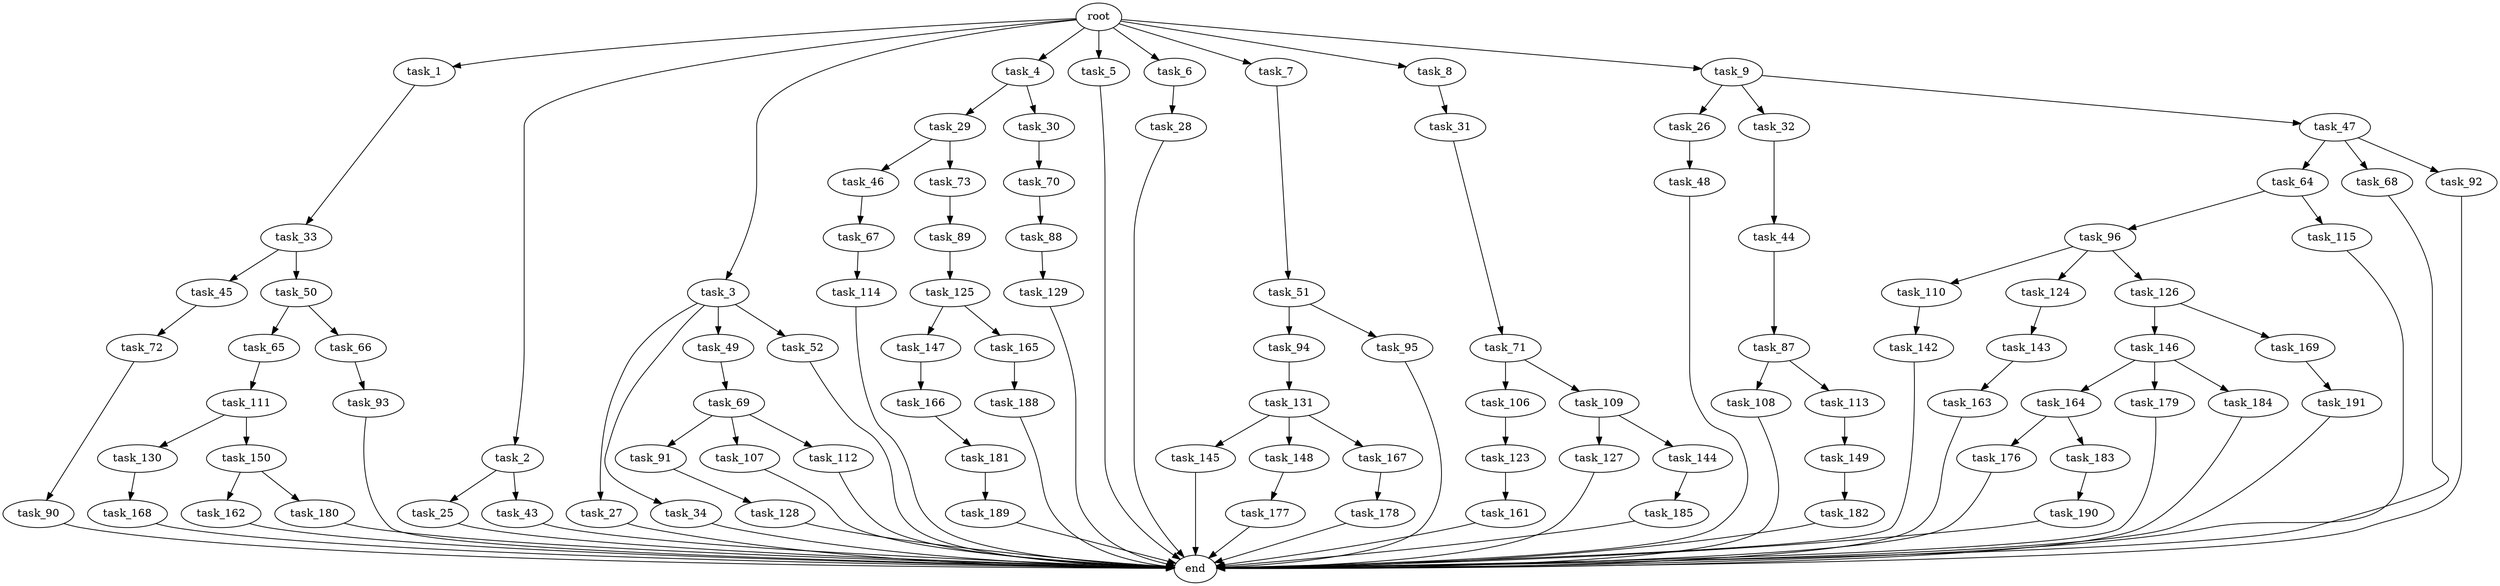 digraph G {
  root [size="0.000000"];
  task_1 [size="2.048000"];
  task_2 [size="2.048000"];
  task_3 [size="2.048000"];
  task_4 [size="2.048000"];
  task_5 [size="2.048000"];
  task_6 [size="2.048000"];
  task_7 [size="2.048000"];
  task_8 [size="2.048000"];
  task_9 [size="2.048000"];
  task_25 [size="841813590.016000"];
  task_26 [size="841813590.016000"];
  task_27 [size="154618822.656000"];
  task_28 [size="618475290.624000"];
  task_29 [size="1717986918.400000"];
  task_30 [size="1717986918.400000"];
  task_31 [size="274877906.944000"];
  task_32 [size="841813590.016000"];
  task_33 [size="618475290.624000"];
  task_34 [size="154618822.656000"];
  task_43 [size="841813590.016000"];
  task_44 [size="1099511627.776000"];
  task_45 [size="154618822.656000"];
  task_46 [size="274877906.944000"];
  task_47 [size="841813590.016000"];
  task_48 [size="274877906.944000"];
  task_49 [size="154618822.656000"];
  task_50 [size="154618822.656000"];
  task_51 [size="1099511627.776000"];
  task_52 [size="154618822.656000"];
  task_64 [size="841813590.016000"];
  task_65 [size="618475290.624000"];
  task_66 [size="618475290.624000"];
  task_67 [size="1717986918.400000"];
  task_68 [size="841813590.016000"];
  task_69 [size="68719476.736000"];
  task_70 [size="1717986918.400000"];
  task_71 [size="429496729.600000"];
  task_72 [size="274877906.944000"];
  task_73 [size="274877906.944000"];
  task_87 [size="841813590.016000"];
  task_88 [size="68719476.736000"];
  task_89 [size="1099511627.776000"];
  task_90 [size="154618822.656000"];
  task_91 [size="1717986918.400000"];
  task_92 [size="841813590.016000"];
  task_93 [size="429496729.600000"];
  task_94 [size="1717986918.400000"];
  task_95 [size="1717986918.400000"];
  task_96 [size="841813590.016000"];
  task_106 [size="274877906.944000"];
  task_107 [size="1717986918.400000"];
  task_108 [size="429496729.600000"];
  task_109 [size="274877906.944000"];
  task_110 [size="841813590.016000"];
  task_111 [size="68719476.736000"];
  task_112 [size="1717986918.400000"];
  task_113 [size="429496729.600000"];
  task_114 [size="154618822.656000"];
  task_115 [size="841813590.016000"];
  task_123 [size="1099511627.776000"];
  task_124 [size="841813590.016000"];
  task_125 [size="68719476.736000"];
  task_126 [size="841813590.016000"];
  task_127 [size="68719476.736000"];
  task_128 [size="1391569403.904000"];
  task_129 [size="429496729.600000"];
  task_130 [size="154618822.656000"];
  task_131 [size="429496729.600000"];
  task_142 [size="618475290.624000"];
  task_143 [size="1391569403.904000"];
  task_144 [size="68719476.736000"];
  task_145 [size="618475290.624000"];
  task_146 [size="618475290.624000"];
  task_147 [size="1717986918.400000"];
  task_148 [size="618475290.624000"];
  task_149 [size="429496729.600000"];
  task_150 [size="154618822.656000"];
  task_161 [size="68719476.736000"];
  task_162 [size="154618822.656000"];
  task_163 [size="1717986918.400000"];
  task_164 [size="841813590.016000"];
  task_165 [size="1717986918.400000"];
  task_166 [size="1391569403.904000"];
  task_167 [size="618475290.624000"];
  task_168 [size="1717986918.400000"];
  task_169 [size="618475290.624000"];
  task_176 [size="1391569403.904000"];
  task_177 [size="274877906.944000"];
  task_178 [size="1391569403.904000"];
  task_179 [size="841813590.016000"];
  task_180 [size="154618822.656000"];
  task_181 [size="429496729.600000"];
  task_182 [size="1717986918.400000"];
  task_183 [size="1391569403.904000"];
  task_184 [size="841813590.016000"];
  task_185 [size="429496729.600000"];
  task_188 [size="1717986918.400000"];
  task_189 [size="618475290.624000"];
  task_190 [size="618475290.624000"];
  task_191 [size="618475290.624000"];
  end [size="0.000000"];

  root -> task_1 [size="1.000000"];
  root -> task_2 [size="1.000000"];
  root -> task_3 [size="1.000000"];
  root -> task_4 [size="1.000000"];
  root -> task_5 [size="1.000000"];
  root -> task_6 [size="1.000000"];
  root -> task_7 [size="1.000000"];
  root -> task_8 [size="1.000000"];
  root -> task_9 [size="1.000000"];
  task_1 -> task_33 [size="301989888.000000"];
  task_2 -> task_25 [size="411041792.000000"];
  task_2 -> task_43 [size="411041792.000000"];
  task_3 -> task_27 [size="75497472.000000"];
  task_3 -> task_34 [size="75497472.000000"];
  task_3 -> task_49 [size="75497472.000000"];
  task_3 -> task_52 [size="75497472.000000"];
  task_4 -> task_29 [size="838860800.000000"];
  task_4 -> task_30 [size="838860800.000000"];
  task_5 -> end [size="1.000000"];
  task_6 -> task_28 [size="301989888.000000"];
  task_7 -> task_51 [size="536870912.000000"];
  task_8 -> task_31 [size="134217728.000000"];
  task_9 -> task_26 [size="411041792.000000"];
  task_9 -> task_32 [size="411041792.000000"];
  task_9 -> task_47 [size="411041792.000000"];
  task_25 -> end [size="1.000000"];
  task_26 -> task_48 [size="134217728.000000"];
  task_27 -> end [size="1.000000"];
  task_28 -> end [size="1.000000"];
  task_29 -> task_46 [size="134217728.000000"];
  task_29 -> task_73 [size="134217728.000000"];
  task_30 -> task_70 [size="838860800.000000"];
  task_31 -> task_71 [size="209715200.000000"];
  task_32 -> task_44 [size="536870912.000000"];
  task_33 -> task_45 [size="75497472.000000"];
  task_33 -> task_50 [size="75497472.000000"];
  task_34 -> end [size="1.000000"];
  task_43 -> end [size="1.000000"];
  task_44 -> task_87 [size="411041792.000000"];
  task_45 -> task_72 [size="134217728.000000"];
  task_46 -> task_67 [size="838860800.000000"];
  task_47 -> task_64 [size="411041792.000000"];
  task_47 -> task_68 [size="411041792.000000"];
  task_47 -> task_92 [size="411041792.000000"];
  task_48 -> end [size="1.000000"];
  task_49 -> task_69 [size="33554432.000000"];
  task_50 -> task_65 [size="301989888.000000"];
  task_50 -> task_66 [size="301989888.000000"];
  task_51 -> task_94 [size="838860800.000000"];
  task_51 -> task_95 [size="838860800.000000"];
  task_52 -> end [size="1.000000"];
  task_64 -> task_96 [size="411041792.000000"];
  task_64 -> task_115 [size="411041792.000000"];
  task_65 -> task_111 [size="33554432.000000"];
  task_66 -> task_93 [size="209715200.000000"];
  task_67 -> task_114 [size="75497472.000000"];
  task_68 -> end [size="1.000000"];
  task_69 -> task_91 [size="838860800.000000"];
  task_69 -> task_107 [size="838860800.000000"];
  task_69 -> task_112 [size="838860800.000000"];
  task_70 -> task_88 [size="33554432.000000"];
  task_71 -> task_106 [size="134217728.000000"];
  task_71 -> task_109 [size="134217728.000000"];
  task_72 -> task_90 [size="75497472.000000"];
  task_73 -> task_89 [size="536870912.000000"];
  task_87 -> task_108 [size="209715200.000000"];
  task_87 -> task_113 [size="209715200.000000"];
  task_88 -> task_129 [size="209715200.000000"];
  task_89 -> task_125 [size="33554432.000000"];
  task_90 -> end [size="1.000000"];
  task_91 -> task_128 [size="679477248.000000"];
  task_92 -> end [size="1.000000"];
  task_93 -> end [size="1.000000"];
  task_94 -> task_131 [size="209715200.000000"];
  task_95 -> end [size="1.000000"];
  task_96 -> task_110 [size="411041792.000000"];
  task_96 -> task_124 [size="411041792.000000"];
  task_96 -> task_126 [size="411041792.000000"];
  task_106 -> task_123 [size="536870912.000000"];
  task_107 -> end [size="1.000000"];
  task_108 -> end [size="1.000000"];
  task_109 -> task_127 [size="33554432.000000"];
  task_109 -> task_144 [size="33554432.000000"];
  task_110 -> task_142 [size="301989888.000000"];
  task_111 -> task_130 [size="75497472.000000"];
  task_111 -> task_150 [size="75497472.000000"];
  task_112 -> end [size="1.000000"];
  task_113 -> task_149 [size="209715200.000000"];
  task_114 -> end [size="1.000000"];
  task_115 -> end [size="1.000000"];
  task_123 -> task_161 [size="33554432.000000"];
  task_124 -> task_143 [size="679477248.000000"];
  task_125 -> task_147 [size="838860800.000000"];
  task_125 -> task_165 [size="838860800.000000"];
  task_126 -> task_146 [size="301989888.000000"];
  task_126 -> task_169 [size="301989888.000000"];
  task_127 -> end [size="1.000000"];
  task_128 -> end [size="1.000000"];
  task_129 -> end [size="1.000000"];
  task_130 -> task_168 [size="838860800.000000"];
  task_131 -> task_145 [size="301989888.000000"];
  task_131 -> task_148 [size="301989888.000000"];
  task_131 -> task_167 [size="301989888.000000"];
  task_142 -> end [size="1.000000"];
  task_143 -> task_163 [size="838860800.000000"];
  task_144 -> task_185 [size="209715200.000000"];
  task_145 -> end [size="1.000000"];
  task_146 -> task_164 [size="411041792.000000"];
  task_146 -> task_179 [size="411041792.000000"];
  task_146 -> task_184 [size="411041792.000000"];
  task_147 -> task_166 [size="679477248.000000"];
  task_148 -> task_177 [size="134217728.000000"];
  task_149 -> task_182 [size="838860800.000000"];
  task_150 -> task_162 [size="75497472.000000"];
  task_150 -> task_180 [size="75497472.000000"];
  task_161 -> end [size="1.000000"];
  task_162 -> end [size="1.000000"];
  task_163 -> end [size="1.000000"];
  task_164 -> task_176 [size="679477248.000000"];
  task_164 -> task_183 [size="679477248.000000"];
  task_165 -> task_188 [size="838860800.000000"];
  task_166 -> task_181 [size="209715200.000000"];
  task_167 -> task_178 [size="679477248.000000"];
  task_168 -> end [size="1.000000"];
  task_169 -> task_191 [size="301989888.000000"];
  task_176 -> end [size="1.000000"];
  task_177 -> end [size="1.000000"];
  task_178 -> end [size="1.000000"];
  task_179 -> end [size="1.000000"];
  task_180 -> end [size="1.000000"];
  task_181 -> task_189 [size="301989888.000000"];
  task_182 -> end [size="1.000000"];
  task_183 -> task_190 [size="301989888.000000"];
  task_184 -> end [size="1.000000"];
  task_185 -> end [size="1.000000"];
  task_188 -> end [size="1.000000"];
  task_189 -> end [size="1.000000"];
  task_190 -> end [size="1.000000"];
  task_191 -> end [size="1.000000"];
}

